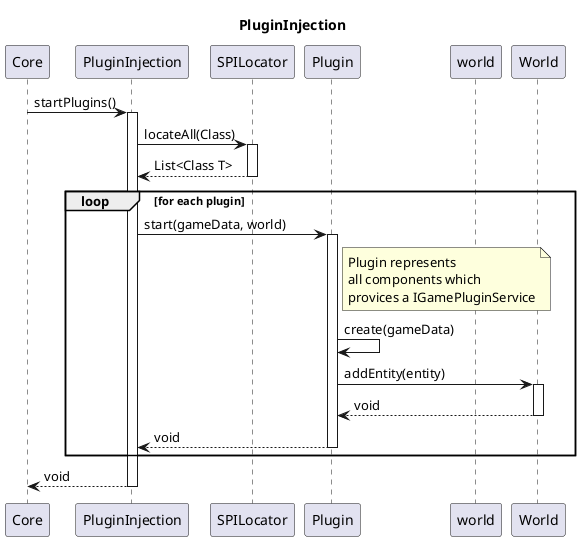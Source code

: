 @startuml
'https://plantuml.com/sequence-diagram

title PluginInjection

participant Core
participant PluginInjection
participant SPILocator
participant Plugin
participant world


Core -> PluginInjection: startPlugins()
activate PluginInjection

PluginInjection -> SPILocator: locateAll(Class)
activate SPILocator
SPILocator --> PluginInjection: List<Class T>
deactivate SPILocator

loop for each plugin
    PluginInjection -> Plugin: start(gameData, world)
    activate Plugin

    note right of Plugin
        Plugin represents
        all components which
        provices a IGamePluginService
    end note


    Plugin -> Plugin: create(gameData)

    Plugin -> World: addEntity(entity)
    activate World
    World --> Plugin: void
    deactivate World



    Plugin --> PluginInjection: void
    deactivate Plugin
end loop



PluginInjection --> Core: void
deactivate PluginInjection

@enduml
